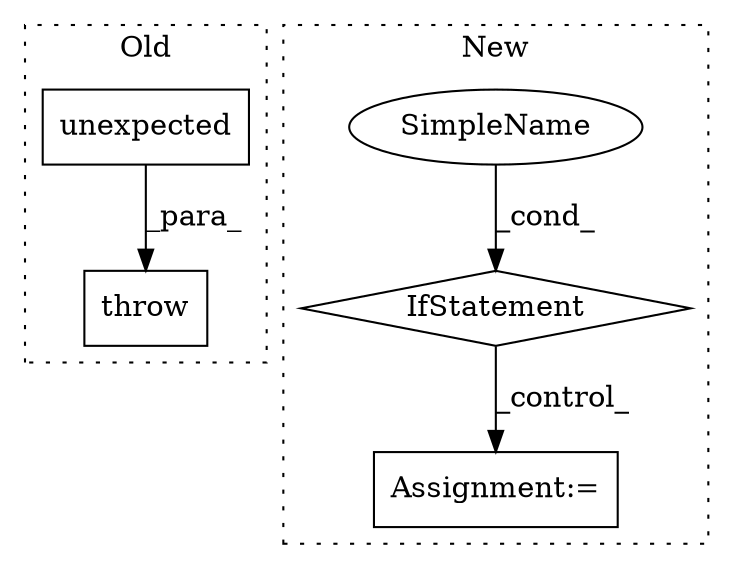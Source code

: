 digraph G {
subgraph cluster0 {
1 [label="unexpected" a="32" s="5797" l="12" shape="box"];
3 [label="throw" a="53" s="5774" l="6" shape="box"];
label = "Old";
style="dotted";
}
subgraph cluster1 {
2 [label="IfStatement" a="25" s="6092,6120" l="4,2" shape="diamond"];
4 [label="SimpleName" a="42" s="" l="" shape="ellipse"];
5 [label="Assignment:=" a="7" s="6286,6391" l="75,2" shape="box"];
label = "New";
style="dotted";
}
1 -> 3 [label="_para_"];
2 -> 5 [label="_control_"];
4 -> 2 [label="_cond_"];
}
